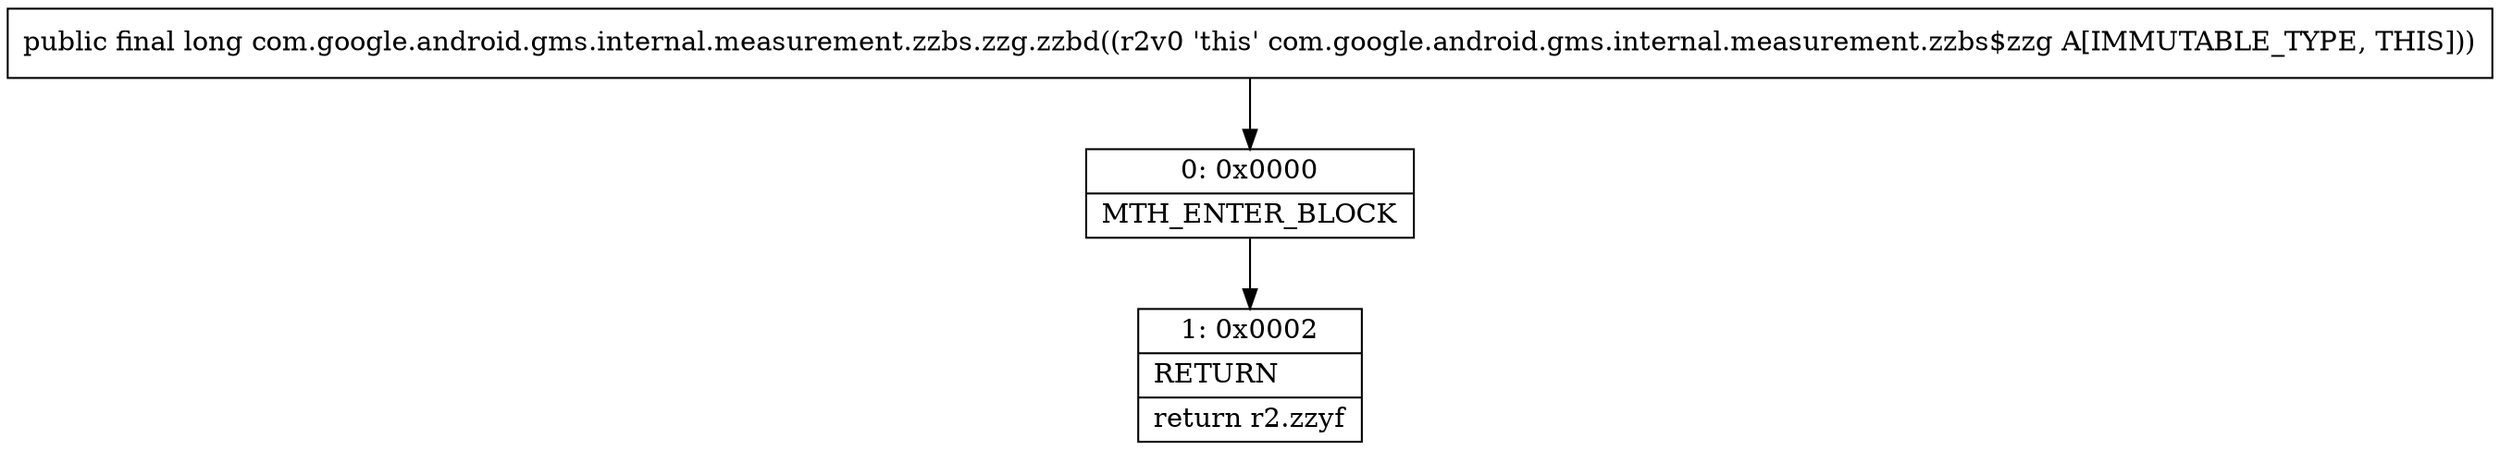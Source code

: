 digraph "CFG forcom.google.android.gms.internal.measurement.zzbs.zzg.zzbd()J" {
Node_0 [shape=record,label="{0\:\ 0x0000|MTH_ENTER_BLOCK\l}"];
Node_1 [shape=record,label="{1\:\ 0x0002|RETURN\l|return r2.zzyf\l}"];
MethodNode[shape=record,label="{public final long com.google.android.gms.internal.measurement.zzbs.zzg.zzbd((r2v0 'this' com.google.android.gms.internal.measurement.zzbs$zzg A[IMMUTABLE_TYPE, THIS])) }"];
MethodNode -> Node_0;
Node_0 -> Node_1;
}

